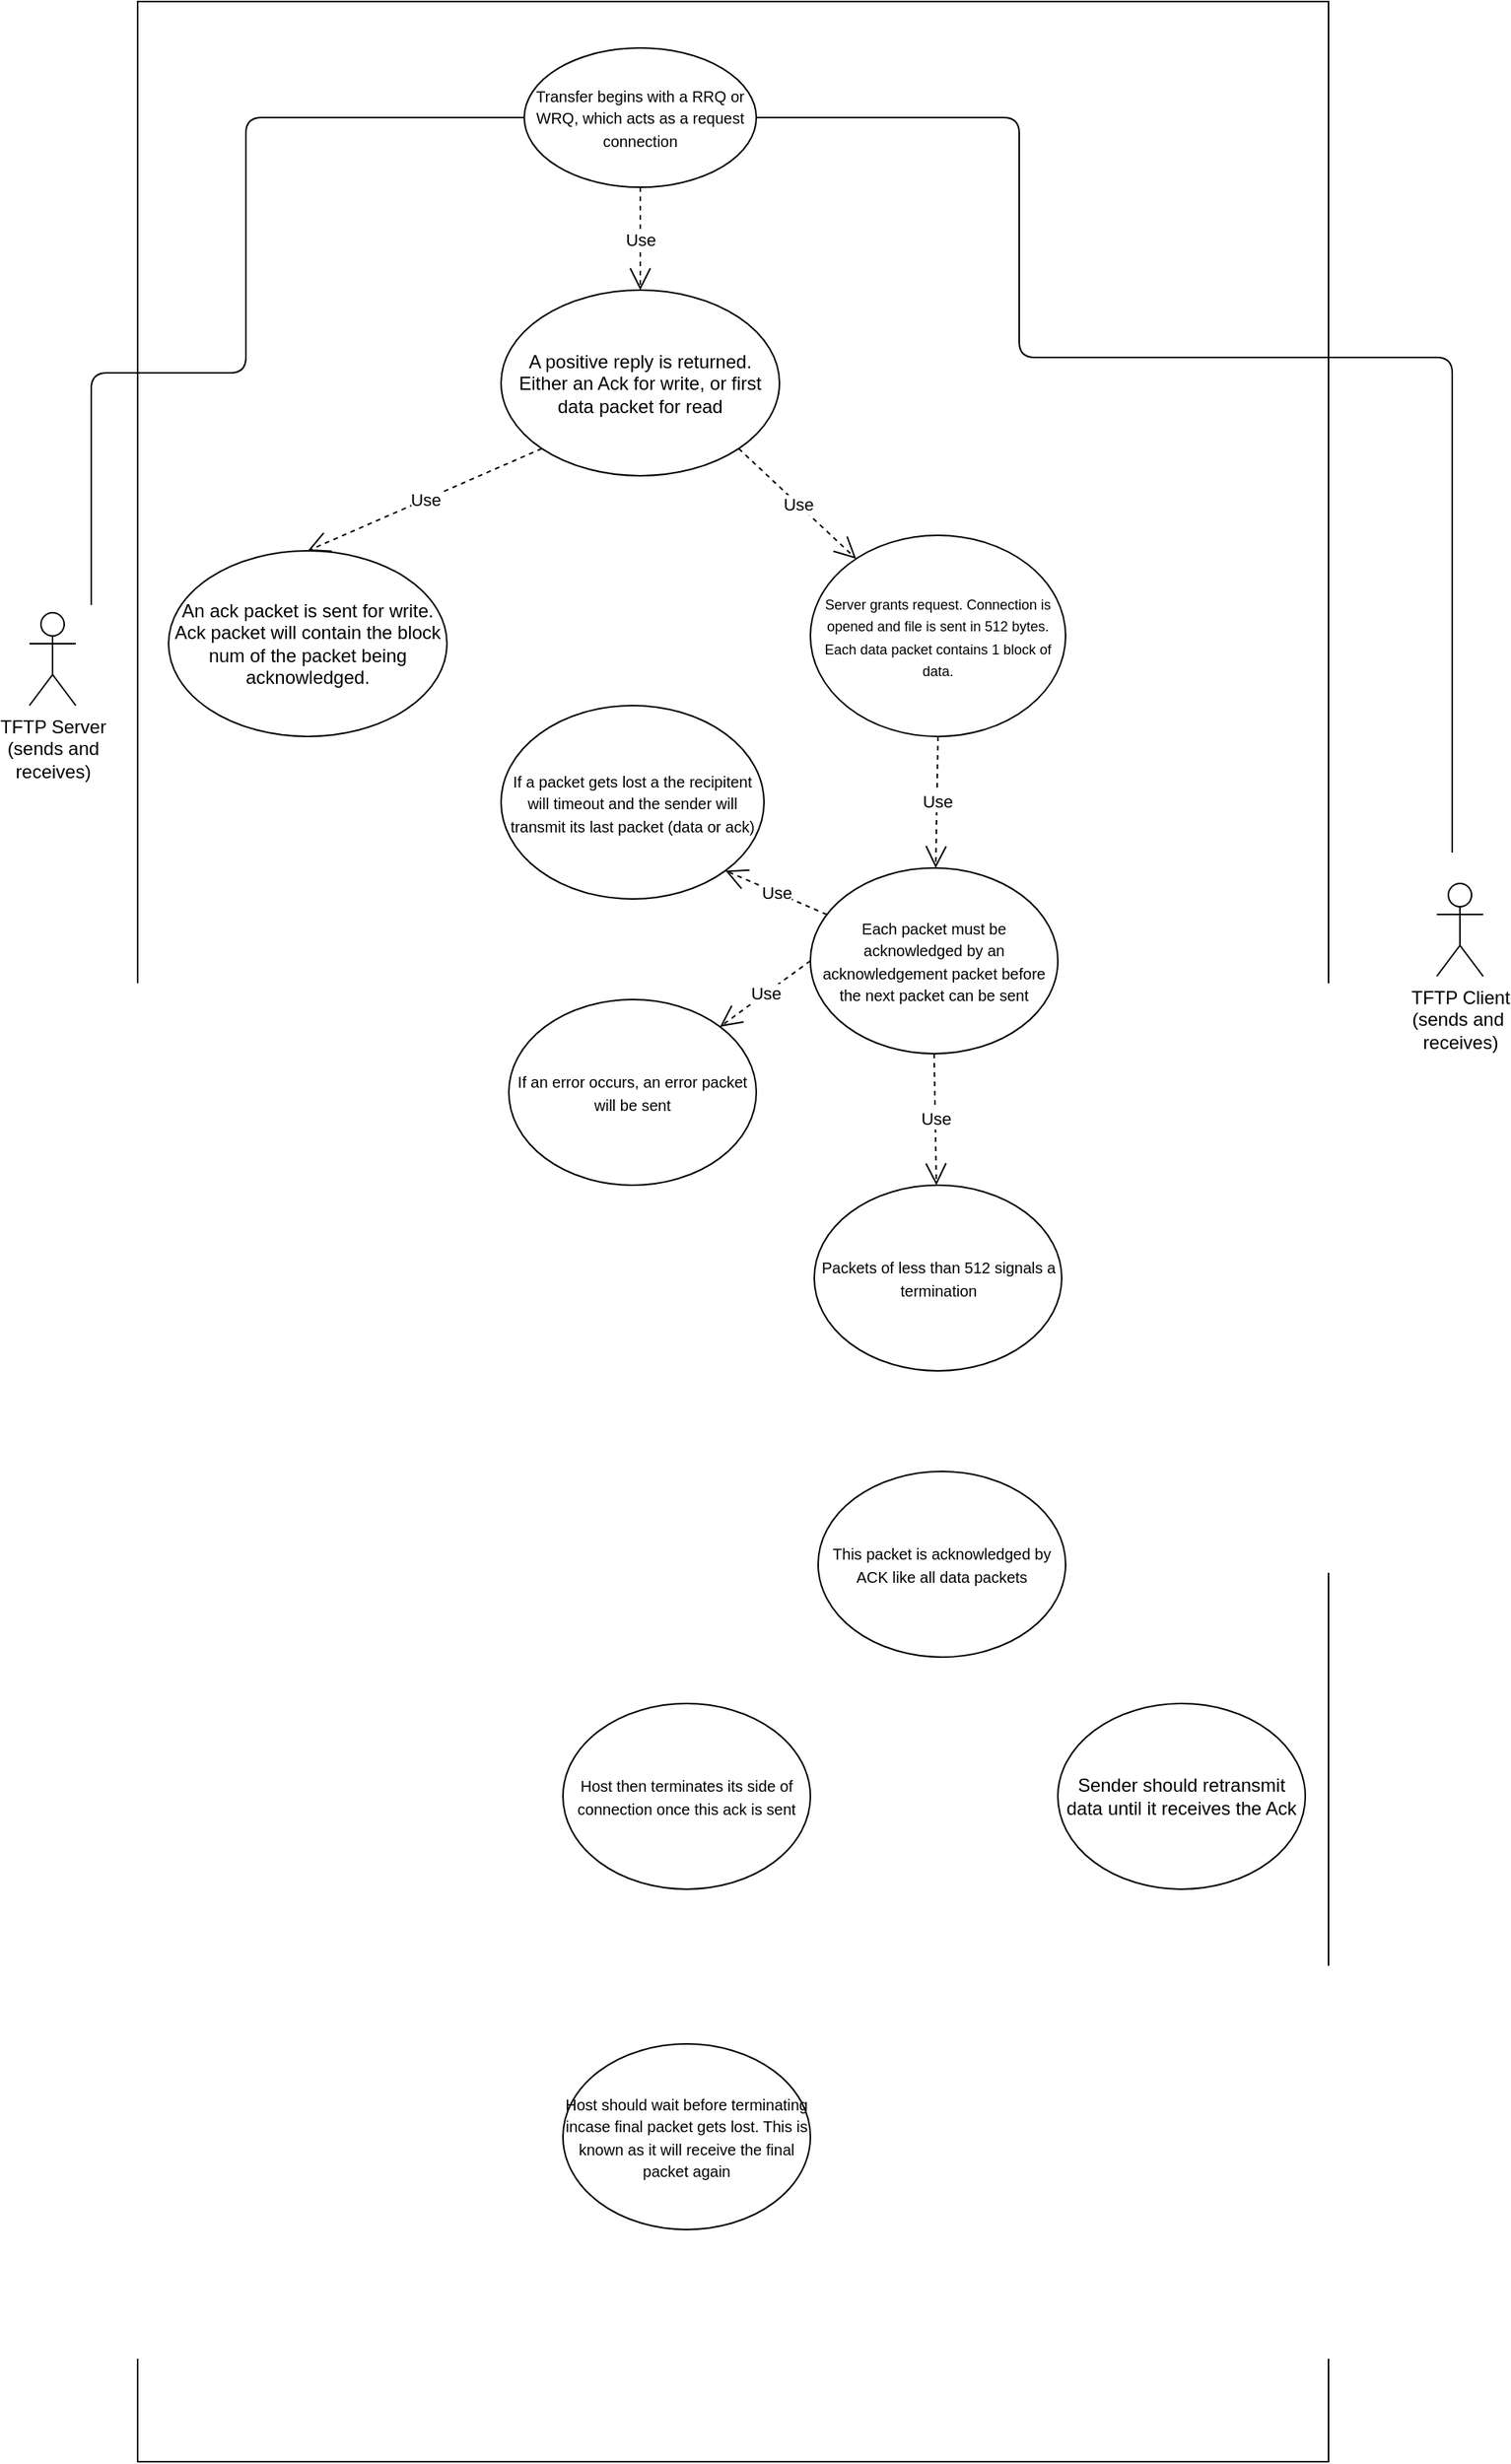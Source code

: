 <mxfile version="10.6.6" type="github"><diagram id="8WvEkjwii8oPMGirg9OZ" name="Page-1"><mxGraphModel dx="773" dy="900" grid="1" gridSize="10" guides="1" tooltips="1" connect="1" arrows="1" fold="1" page="1" pageScale="1" pageWidth="850" pageHeight="1100" math="0" shadow="0"><root><mxCell id="0"/><mxCell id="1" parent="0"/><mxCell id="wTC4rTAF9Z5WhaN4-giU-2" value="" style="rounded=0;whiteSpace=wrap;html=1;" parent="1" vertex="1"><mxGeometry x="100" y="20" width="770" height="1590" as="geometry"/></mxCell><mxCell id="wTC4rTAF9Z5WhaN4-giU-3" value="TFTP Server&lt;br&gt;(sends and &lt;br&gt;receives)&lt;br&gt;" style="shape=umlActor;verticalLabelPosition=bottom;labelBackgroundColor=#ffffff;verticalAlign=top;html=1;outlineConnect=0;" parent="1" vertex="1"><mxGeometry x="30" y="415" width="30" height="60" as="geometry"/></mxCell><mxCell id="wTC4rTAF9Z5WhaN4-giU-4" value="TFTP Client&lt;br&gt;(sends and&amp;nbsp;&lt;br&gt;receives)&lt;br&gt;" style="shape=umlActor;verticalLabelPosition=bottom;labelBackgroundColor=#ffffff;verticalAlign=top;html=1;outlineConnect=0;" parent="1" vertex="1"><mxGeometry x="940" y="590" width="30" height="60" as="geometry"/></mxCell><mxCell id="wTC4rTAF9Z5WhaN4-giU-5" value="&lt;font style=&quot;font-size: 10px&quot;&gt;Transfer begins with a RRQ or WRQ, which acts as a request connection&lt;/font&gt;" style="ellipse;whiteSpace=wrap;html=1;" parent="1" vertex="1"><mxGeometry x="350" y="50" width="150" height="90" as="geometry"/></mxCell><mxCell id="wTC4rTAF9Z5WhaN4-giU-6" value="&lt;font style=&quot;font-size: 9px&quot;&gt;Server grants request. Connection is opened and file is sent in 512 bytes. Each data packet contains 1 block of data.&lt;/font&gt;" style="ellipse;whiteSpace=wrap;html=1;" parent="1" vertex="1"><mxGeometry x="535" y="365" width="165" height="130" as="geometry"/></mxCell><mxCell id="wTC4rTAF9Z5WhaN4-giU-7" value="&lt;span style=&quot;font-size: 10px&quot;&gt;Each packet must be acknowledged by an acknowledgement&amp;nbsp;packet before the next packet can be sent&lt;/span&gt;" style="ellipse;whiteSpace=wrap;html=1;" parent="1" vertex="1"><mxGeometry x="535" y="580" width="160" height="120" as="geometry"/></mxCell><mxCell id="wTC4rTAF9Z5WhaN4-giU-8" value="&lt;span style=&quot;font-size: 10px&quot;&gt;Packets of less than 512 signals a termination&lt;/span&gt;" style="ellipse;whiteSpace=wrap;html=1;" parent="1" vertex="1"><mxGeometry x="537.5" y="785" width="160" height="120" as="geometry"/></mxCell><mxCell id="wTC4rTAF9Z5WhaN4-giU-9" value="&lt;span style=&quot;font-size: 10px&quot;&gt;If a packet gets lost a the recipitent will timeout and the sender will transmit its last packet (data or ack)&lt;/span&gt;" style="ellipse;whiteSpace=wrap;html=1;" parent="1" vertex="1"><mxGeometry x="335" y="475" width="170" height="125" as="geometry"/></mxCell><mxCell id="wTC4rTAF9Z5WhaN4-giU-10" value="&lt;span style=&quot;font-size: 10px&quot;&gt;If an error occurs, an error packet will be sent&lt;/span&gt;" style="ellipse;whiteSpace=wrap;html=1;" parent="1" vertex="1"><mxGeometry x="340" y="665" width="160" height="120" as="geometry"/></mxCell><mxCell id="wTC4rTAF9Z5WhaN4-giU-11" value="" style="endArrow=none;html=1;entryX=0;entryY=0.5;entryDx=0;entryDy=0;" parent="1" target="wTC4rTAF9Z5WhaN4-giU-5" edge="1"><mxGeometry width="50" height="50" relative="1" as="geometry"><mxPoint x="70" y="410" as="sourcePoint"/><mxPoint x="60" y="920" as="targetPoint"/><Array as="points"><mxPoint x="70" y="260"/><mxPoint x="170" y="260"/><mxPoint x="170" y="95"/></Array></mxGeometry></mxCell><mxCell id="wTC4rTAF9Z5WhaN4-giU-12" value="" style="endArrow=none;html=1;entryX=1;entryY=0.5;entryDx=0;entryDy=0;" parent="1" target="wTC4rTAF9Z5WhaN4-giU-5" edge="1"><mxGeometry width="50" height="50" relative="1" as="geometry"><mxPoint x="950" y="570" as="sourcePoint"/><mxPoint x="360" y="105" as="targetPoint"/><Array as="points"><mxPoint x="950" y="250"/><mxPoint x="670" y="250"/><mxPoint x="670" y="95"/></Array></mxGeometry></mxCell><mxCell id="wTC4rTAF9Z5WhaN4-giU-13" value="A positive reply is returned. Either an Ack for write, or first data packet for read" style="ellipse;whiteSpace=wrap;html=1;" parent="1" vertex="1"><mxGeometry x="335" y="206.5" width="180" height="120" as="geometry"/></mxCell><mxCell id="3yfbGPFvM8w9pXca8p1F-1" value="An ack packet is sent for write. Ack packet will contain the block num of the packet being acknowledged." style="ellipse;whiteSpace=wrap;html=1;" vertex="1" parent="1"><mxGeometry x="120" y="375" width="180" height="120" as="geometry"/></mxCell><mxCell id="3yfbGPFvM8w9pXca8p1F-2" value="Use" style="endArrow=open;endSize=12;dashed=1;html=1;exitX=0.5;exitY=1;exitDx=0;exitDy=0;entryX=0.5;entryY=0;entryDx=0;entryDy=0;" edge="1" parent="1" source="wTC4rTAF9Z5WhaN4-giU-5" target="wTC4rTAF9Z5WhaN4-giU-13"><mxGeometry width="160" relative="1" as="geometry"><mxPoint x="10" y="920" as="sourcePoint"/><mxPoint x="170" y="920" as="targetPoint"/></mxGeometry></mxCell><mxCell id="3yfbGPFvM8w9pXca8p1F-3" value="Use" style="endArrow=open;endSize=12;dashed=1;html=1;exitX=0;exitY=1;exitDx=0;exitDy=0;entryX=0.5;entryY=0;entryDx=0;entryDy=0;" edge="1" parent="1" source="wTC4rTAF9Z5WhaN4-giU-13" target="3yfbGPFvM8w9pXca8p1F-1"><mxGeometry width="160" relative="1" as="geometry"><mxPoint y="180" as="sourcePoint"/><mxPoint y="246.667" as="targetPoint"/></mxGeometry></mxCell><mxCell id="3yfbGPFvM8w9pXca8p1F-4" value="Use" style="endArrow=open;endSize=12;dashed=1;html=1;exitX=1;exitY=1;exitDx=0;exitDy=0;" edge="1" parent="1" source="wTC4rTAF9Z5WhaN4-giU-13" target="wTC4rTAF9Z5WhaN4-giU-6"><mxGeometry width="160" relative="1" as="geometry"><mxPoint x="50" y="170" as="sourcePoint"/><mxPoint x="50" y="236.667" as="targetPoint"/></mxGeometry></mxCell><mxCell id="3yfbGPFvM8w9pXca8p1F-5" value="Use" style="endArrow=open;endSize=12;dashed=1;html=1;exitX=0.5;exitY=1;exitDx=0;exitDy=0;" edge="1" parent="1" source="wTC4rTAF9Z5WhaN4-giU-6" target="wTC4rTAF9Z5WhaN4-giU-7"><mxGeometry width="160" relative="1" as="geometry"><mxPoint x="30" y="170" as="sourcePoint"/><mxPoint x="106.104" y="241.676" as="targetPoint"/></mxGeometry></mxCell><mxCell id="3yfbGPFvM8w9pXca8p1F-6" value="Use" style="endArrow=open;endSize=12;dashed=1;html=1;exitX=0.5;exitY=1;exitDx=0;exitDy=0;" edge="1" parent="1" source="wTC4rTAF9Z5WhaN4-giU-7" target="wTC4rTAF9Z5WhaN4-giU-8"><mxGeometry width="160" relative="1" as="geometry"><mxPoint x="40" y="240" as="sourcePoint"/><mxPoint x="38.69" y="325.002" as="targetPoint"/></mxGeometry></mxCell><mxCell id="3yfbGPFvM8w9pXca8p1F-7" value="Use" style="endArrow=open;endSize=12;dashed=1;html=1;exitX=0;exitY=0.5;exitDx=0;exitDy=0;entryX=1;entryY=0;entryDx=0;entryDy=0;" edge="1" parent="1" source="wTC4rTAF9Z5WhaN4-giU-7" target="wTC4rTAF9Z5WhaN4-giU-10"><mxGeometry width="160" relative="1" as="geometry"><mxPoint x="60" y="150" as="sourcePoint"/><mxPoint x="58.69" y="235.002" as="targetPoint"/></mxGeometry></mxCell><mxCell id="3yfbGPFvM8w9pXca8p1F-9" value="Use" style="endArrow=open;endSize=12;dashed=1;html=1;entryX=1;entryY=1;entryDx=0;entryDy=0;" edge="1" parent="1" source="wTC4rTAF9Z5WhaN4-giU-7" target="wTC4rTAF9Z5WhaN4-giU-9"><mxGeometry width="160" relative="1" as="geometry"><mxPoint x="40" y="200" as="sourcePoint"/><mxPoint x="-10" y="160.667" as="targetPoint"/></mxGeometry></mxCell><mxCell id="3yfbGPFvM8w9pXca8p1F-10" value="&lt;span style=&quot;font-size: 10px&quot;&gt;This packet is acknowledged by ACK like all data packets&lt;/span&gt;" style="ellipse;whiteSpace=wrap;html=1;" vertex="1" parent="1"><mxGeometry x="540" y="970" width="160" height="120" as="geometry"/></mxCell><mxCell id="3yfbGPFvM8w9pXca8p1F-11" value="&lt;span style=&quot;font-size: 10px&quot;&gt;Host then terminates its side of connection once this ack is sent&lt;/span&gt;" style="ellipse;whiteSpace=wrap;html=1;" vertex="1" parent="1"><mxGeometry x="375" y="1120" width="160" height="120" as="geometry"/></mxCell><mxCell id="3yfbGPFvM8w9pXca8p1F-12" value="&lt;span style=&quot;font-size: 10px&quot;&gt;Host should wait before terminating incase final packet gets lost. This is known as it will receive the final packet again&lt;/span&gt;" style="ellipse;whiteSpace=wrap;html=1;" vertex="1" parent="1"><mxGeometry x="375" y="1340" width="160" height="120" as="geometry"/></mxCell><mxCell id="3yfbGPFvM8w9pXca8p1F-13" value="Sender should retransmit data until it receives the Ack" style="ellipse;whiteSpace=wrap;html=1;" vertex="1" parent="1"><mxGeometry x="695" y="1120" width="160" height="120" as="geometry"/></mxCell></root></mxGraphModel></diagram></mxfile>